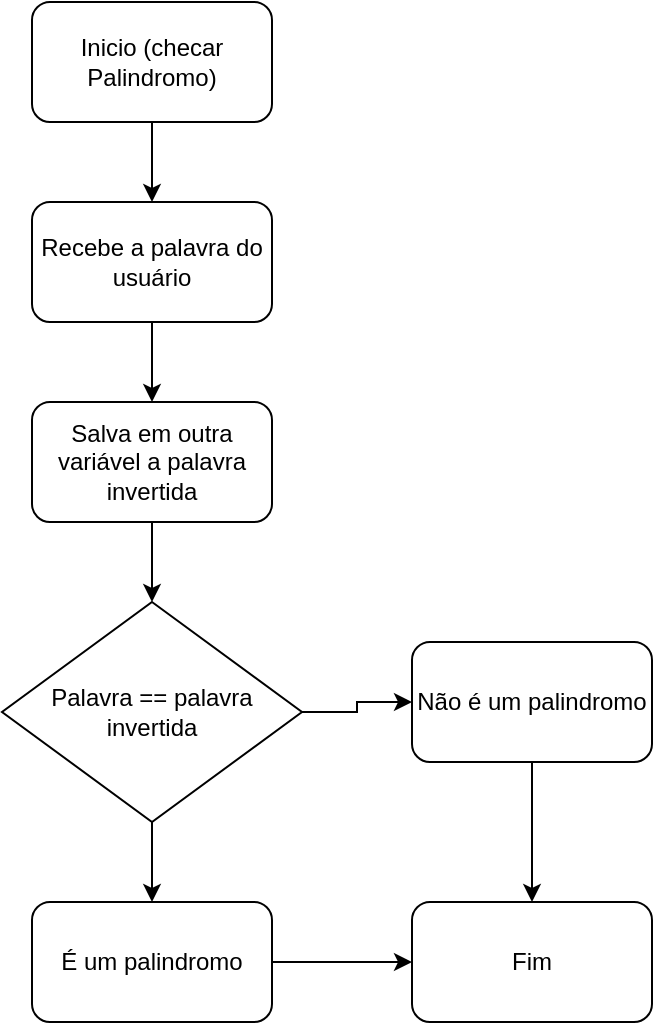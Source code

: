 <mxfile version="24.7.16">
  <diagram name="Página-1" id="F1F0NJC7aKmJSJxFFDqC">
    <mxGraphModel dx="880" dy="434" grid="1" gridSize="10" guides="1" tooltips="1" connect="1" arrows="1" fold="1" page="1" pageScale="1" pageWidth="827" pageHeight="1169" math="0" shadow="0">
      <root>
        <mxCell id="0" />
        <mxCell id="1" parent="0" />
        <mxCell id="9m7g6FH_g3p-9GpK2U6R-9" value="" style="edgeStyle=orthogonalEdgeStyle;rounded=0;orthogonalLoop=1;jettySize=auto;html=1;" edge="1" parent="1" source="9m7g6FH_g3p-9GpK2U6R-1" target="9m7g6FH_g3p-9GpK2U6R-2">
          <mxGeometry relative="1" as="geometry" />
        </mxCell>
        <mxCell id="9m7g6FH_g3p-9GpK2U6R-1" value="Inicio (checar Palindromo)" style="rounded=1;whiteSpace=wrap;html=1;" vertex="1" parent="1">
          <mxGeometry x="130" y="10" width="120" height="60" as="geometry" />
        </mxCell>
        <mxCell id="9m7g6FH_g3p-9GpK2U6R-10" value="" style="edgeStyle=orthogonalEdgeStyle;rounded=0;orthogonalLoop=1;jettySize=auto;html=1;" edge="1" parent="1" source="9m7g6FH_g3p-9GpK2U6R-2" target="9m7g6FH_g3p-9GpK2U6R-3">
          <mxGeometry relative="1" as="geometry" />
        </mxCell>
        <mxCell id="9m7g6FH_g3p-9GpK2U6R-2" value="Recebe a palavra do usuário" style="rounded=1;whiteSpace=wrap;html=1;" vertex="1" parent="1">
          <mxGeometry x="130" y="110" width="120" height="60" as="geometry" />
        </mxCell>
        <mxCell id="9m7g6FH_g3p-9GpK2U6R-11" value="" style="edgeStyle=orthogonalEdgeStyle;rounded=0;orthogonalLoop=1;jettySize=auto;html=1;" edge="1" parent="1" source="9m7g6FH_g3p-9GpK2U6R-3" target="9m7g6FH_g3p-9GpK2U6R-4">
          <mxGeometry relative="1" as="geometry" />
        </mxCell>
        <mxCell id="9m7g6FH_g3p-9GpK2U6R-3" value="Salva em outra variável a palavra invertida" style="rounded=1;whiteSpace=wrap;html=1;" vertex="1" parent="1">
          <mxGeometry x="130" y="210" width="120" height="60" as="geometry" />
        </mxCell>
        <mxCell id="9m7g6FH_g3p-9GpK2U6R-12" value="" style="edgeStyle=orthogonalEdgeStyle;rounded=0;orthogonalLoop=1;jettySize=auto;html=1;" edge="1" parent="1" source="9m7g6FH_g3p-9GpK2U6R-4" target="9m7g6FH_g3p-9GpK2U6R-6">
          <mxGeometry relative="1" as="geometry" />
        </mxCell>
        <mxCell id="9m7g6FH_g3p-9GpK2U6R-14" value="" style="edgeStyle=orthogonalEdgeStyle;rounded=0;orthogonalLoop=1;jettySize=auto;html=1;" edge="1" parent="1" source="9m7g6FH_g3p-9GpK2U6R-4" target="9m7g6FH_g3p-9GpK2U6R-5">
          <mxGeometry relative="1" as="geometry" />
        </mxCell>
        <mxCell id="9m7g6FH_g3p-9GpK2U6R-4" value="Palavra == palavra invertida" style="rhombus;whiteSpace=wrap;html=1;" vertex="1" parent="1">
          <mxGeometry x="115" y="310" width="150" height="110" as="geometry" />
        </mxCell>
        <mxCell id="9m7g6FH_g3p-9GpK2U6R-15" value="" style="edgeStyle=orthogonalEdgeStyle;rounded=0;orthogonalLoop=1;jettySize=auto;html=1;" edge="1" parent="1" source="9m7g6FH_g3p-9GpK2U6R-5" target="9m7g6FH_g3p-9GpK2U6R-7">
          <mxGeometry relative="1" as="geometry" />
        </mxCell>
        <mxCell id="9m7g6FH_g3p-9GpK2U6R-5" value="É um palindromo" style="rounded=1;whiteSpace=wrap;html=1;" vertex="1" parent="1">
          <mxGeometry x="130" y="460" width="120" height="60" as="geometry" />
        </mxCell>
        <mxCell id="9m7g6FH_g3p-9GpK2U6R-13" value="" style="edgeStyle=orthogonalEdgeStyle;rounded=0;orthogonalLoop=1;jettySize=auto;html=1;" edge="1" parent="1" source="9m7g6FH_g3p-9GpK2U6R-6" target="9m7g6FH_g3p-9GpK2U6R-7">
          <mxGeometry relative="1" as="geometry" />
        </mxCell>
        <mxCell id="9m7g6FH_g3p-9GpK2U6R-6" value="Não é um palindromo" style="rounded=1;whiteSpace=wrap;html=1;" vertex="1" parent="1">
          <mxGeometry x="320" y="330" width="120" height="60" as="geometry" />
        </mxCell>
        <mxCell id="9m7g6FH_g3p-9GpK2U6R-7" value="Fim" style="rounded=1;whiteSpace=wrap;html=1;" vertex="1" parent="1">
          <mxGeometry x="320" y="460" width="120" height="60" as="geometry" />
        </mxCell>
      </root>
    </mxGraphModel>
  </diagram>
</mxfile>
